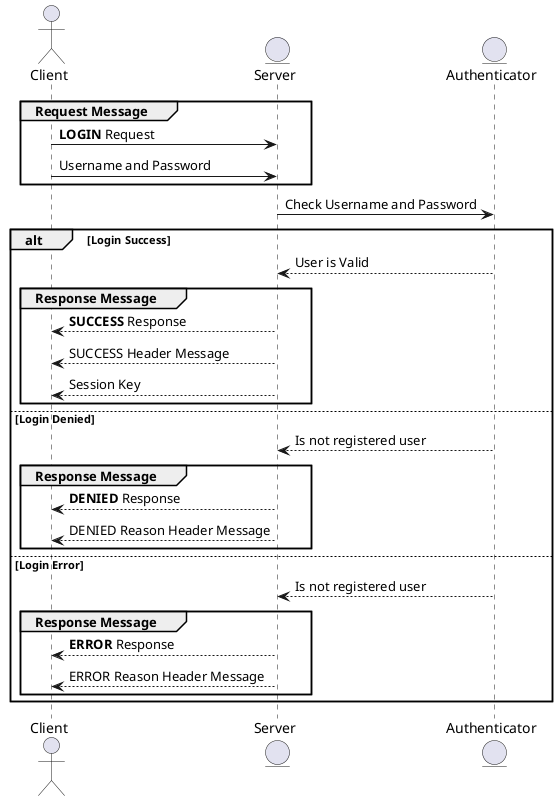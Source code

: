 @startuml
actor Client
entity Server
entity Authenticator

group Request Message
    Client -> Server: **LOGIN** Request
    Client -> Server: Username and Password
end

Server -> Authenticator: Check Username and Password

alt Login Success
    Authenticator --> Server: User is Valid
    group Response Message
        Server --> Client: **SUCCESS** Response
        Server --> Client: SUCCESS Header Message
        Server --> Client: Session Key
    end

else Login Denied
    Authenticator --> Server: Is not registered user

    group Response Message
        Server --> Client: **DENIED** Response
        Server --> Client: DENIED Reason Header Message
    end

else Login Error
    Authenticator --> Server: Is not registered user
    group Response Message
        Server --> Client: **ERROR** Response
        Server --> Client: ERROR Reason Header Message
    end
end
@enduml